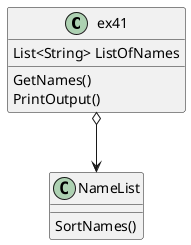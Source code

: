 @startuml
'https://plantuml.com/sequence-diagram

class ex41{
    List<String> ListOfNames

    GetNames()
    PrintOutput()
}


class NameList{
    SortNames()
}

ex41 o--> NameList
@enduml
